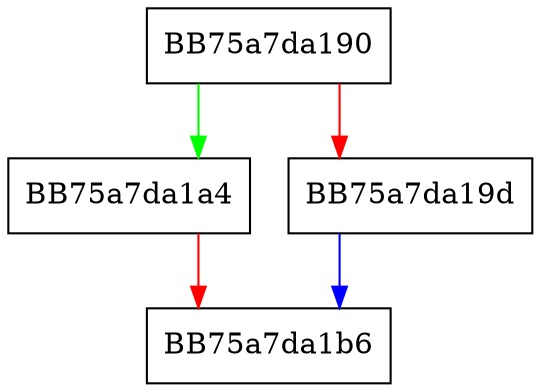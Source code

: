 digraph DfspGetFileName {
  node [shape="box"];
  graph [splines=ortho];
  BB75a7da190 -> BB75a7da1a4 [color="green"];
  BB75a7da190 -> BB75a7da19d [color="red"];
  BB75a7da19d -> BB75a7da1b6 [color="blue"];
  BB75a7da1a4 -> BB75a7da1b6 [color="red"];
}